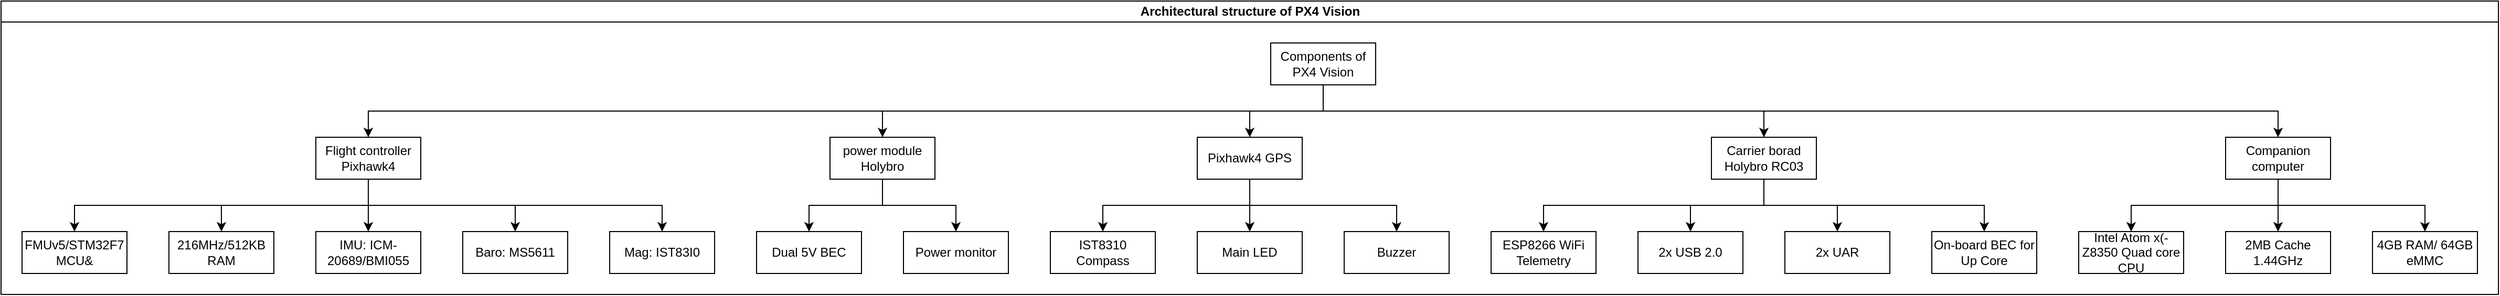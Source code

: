 <mxfile version="16.2.2" type="github">
  <diagram id="YKyQOGoXq14R0Jtugf9V" name="Page-1">
    <mxGraphModel dx="1186" dy="651" grid="1" gridSize="10" guides="1" tooltips="1" connect="1" arrows="1" fold="1" page="1" pageScale="1" pageWidth="827" pageHeight="1169" math="0" shadow="0">
      <root>
        <mxCell id="0" />
        <mxCell id="1" parent="0" />
        <mxCell id="l1xe1RYbUUbZskDPg_gc-3" value="Architectural structure of PX4 Vision" style="swimlane;html=1;startSize=20;horizontal=1;childLayout=treeLayout;horizontalTree=0;resizable=0;containerType=tree;" parent="1" vertex="1">
          <mxGeometry x="80" y="220" width="2380" height="280" as="geometry" />
        </mxCell>
        <mxCell id="l1xe1RYbUUbZskDPg_gc-4" value="Components of PX4 Vision " style="whiteSpace=wrap;html=1;" parent="l1xe1RYbUUbZskDPg_gc-3" vertex="1">
          <mxGeometry x="1210" y="40" width="100" height="40" as="geometry" />
        </mxCell>
        <mxCell id="l1xe1RYbUUbZskDPg_gc-5" value="Flight controller Pixhawk4" style="whiteSpace=wrap;html=1;" parent="l1xe1RYbUUbZskDPg_gc-3" vertex="1">
          <mxGeometry x="300" y="130" width="100" height="40" as="geometry" />
        </mxCell>
        <mxCell id="l1xe1RYbUUbZskDPg_gc-6" value="" style="edgeStyle=elbowEdgeStyle;elbow=vertical;html=1;rounded=0;" parent="l1xe1RYbUUbZskDPg_gc-3" source="l1xe1RYbUUbZskDPg_gc-4" target="l1xe1RYbUUbZskDPg_gc-5" edge="1">
          <mxGeometry relative="1" as="geometry" />
        </mxCell>
        <mxCell id="l1xe1RYbUUbZskDPg_gc-7" value="power module Holybro" style="whiteSpace=wrap;html=1;" parent="l1xe1RYbUUbZskDPg_gc-3" vertex="1">
          <mxGeometry x="790" y="130" width="100" height="40" as="geometry" />
        </mxCell>
        <mxCell id="l1xe1RYbUUbZskDPg_gc-8" value="" style="edgeStyle=elbowEdgeStyle;elbow=vertical;html=1;rounded=0;" parent="l1xe1RYbUUbZskDPg_gc-3" source="l1xe1RYbUUbZskDPg_gc-4" target="l1xe1RYbUUbZskDPg_gc-7" edge="1">
          <mxGeometry relative="1" as="geometry" />
        </mxCell>
        <mxCell id="l1xe1RYbUUbZskDPg_gc-9" value="" style="edgeStyle=elbowEdgeStyle;elbow=vertical;html=1;rounded=0;" parent="l1xe1RYbUUbZskDPg_gc-3" source="l1xe1RYbUUbZskDPg_gc-4" target="l1xe1RYbUUbZskDPg_gc-10" edge="1">
          <mxGeometry relative="1" as="geometry">
            <mxPoint x="-22424.6" y="320" as="sourcePoint" />
          </mxGeometry>
        </mxCell>
        <mxCell id="l1xe1RYbUUbZskDPg_gc-10" value="Pixhawk4 GPS" style="whiteSpace=wrap;html=1;" parent="l1xe1RYbUUbZskDPg_gc-3" vertex="1">
          <mxGeometry x="1140" y="130" width="100" height="40" as="geometry" />
        </mxCell>
        <mxCell id="l1xe1RYbUUbZskDPg_gc-11" value="" style="edgeStyle=elbowEdgeStyle;elbow=vertical;html=1;rounded=0;" parent="l1xe1RYbUUbZskDPg_gc-3" source="l1xe1RYbUUbZskDPg_gc-4" target="l1xe1RYbUUbZskDPg_gc-12" edge="1">
          <mxGeometry relative="1" as="geometry">
            <mxPoint x="-22284.6" y="320" as="sourcePoint" />
          </mxGeometry>
        </mxCell>
        <mxCell id="l1xe1RYbUUbZskDPg_gc-12" value="Carrier borad Holybro RC03" style="whiteSpace=wrap;html=1;" parent="l1xe1RYbUUbZskDPg_gc-3" vertex="1">
          <mxGeometry x="1630" y="130" width="100" height="40" as="geometry" />
        </mxCell>
        <mxCell id="l1xe1RYbUUbZskDPg_gc-13" value="" style="edgeStyle=elbowEdgeStyle;elbow=vertical;html=1;rounded=0;" parent="l1xe1RYbUUbZskDPg_gc-3" source="l1xe1RYbUUbZskDPg_gc-4" target="l1xe1RYbUUbZskDPg_gc-14" edge="1">
          <mxGeometry relative="1" as="geometry">
            <mxPoint x="-22074.6" y="320" as="sourcePoint" />
          </mxGeometry>
        </mxCell>
        <mxCell id="l1xe1RYbUUbZskDPg_gc-14" value="Companion computer" style="whiteSpace=wrap;html=1;" parent="l1xe1RYbUUbZskDPg_gc-3" vertex="1">
          <mxGeometry x="2120" y="130" width="100" height="40" as="geometry" />
        </mxCell>
        <mxCell id="l1xe1RYbUUbZskDPg_gc-15" value="" style="edgeStyle=elbowEdgeStyle;elbow=vertical;html=1;rounded=0;" parent="l1xe1RYbUUbZskDPg_gc-3" source="l1xe1RYbUUbZskDPg_gc-5" target="l1xe1RYbUUbZskDPg_gc-16" edge="1">
          <mxGeometry relative="1" as="geometry">
            <mxPoint x="-21634.6" y="300" as="sourcePoint" />
          </mxGeometry>
        </mxCell>
        <mxCell id="l1xe1RYbUUbZskDPg_gc-16" value="FMUv5/STM32F7 MCU&amp;amp;" style="whiteSpace=wrap;html=1;" parent="l1xe1RYbUUbZskDPg_gc-3" vertex="1">
          <mxGeometry x="20" y="220" width="100" height="40" as="geometry" />
        </mxCell>
        <mxCell id="l1xe1RYbUUbZskDPg_gc-17" value="" style="edgeStyle=elbowEdgeStyle;elbow=vertical;html=1;rounded=0;" parent="l1xe1RYbUUbZskDPg_gc-3" source="l1xe1RYbUUbZskDPg_gc-7" target="l1xe1RYbUUbZskDPg_gc-18" edge="1">
          <mxGeometry relative="1" as="geometry">
            <mxPoint x="-19530.6" y="300" as="sourcePoint" />
          </mxGeometry>
        </mxCell>
        <mxCell id="l1xe1RYbUUbZskDPg_gc-18" value="Dual 5V BEC" style="whiteSpace=wrap;html=1;" parent="l1xe1RYbUUbZskDPg_gc-3" vertex="1">
          <mxGeometry x="720" y="220" width="100" height="40" as="geometry" />
        </mxCell>
        <mxCell id="l1xe1RYbUUbZskDPg_gc-19" value="" style="edgeStyle=elbowEdgeStyle;elbow=vertical;html=1;rounded=0;" parent="l1xe1RYbUUbZskDPg_gc-3" source="l1xe1RYbUUbZskDPg_gc-10" target="l1xe1RYbUUbZskDPg_gc-20" edge="1">
          <mxGeometry relative="1" as="geometry">
            <mxPoint x="-17204.8" y="300" as="sourcePoint" />
          </mxGeometry>
        </mxCell>
        <mxCell id="l1xe1RYbUUbZskDPg_gc-20" value="IST8310 Compass" style="whiteSpace=wrap;html=1;" parent="l1xe1RYbUUbZskDPg_gc-3" vertex="1">
          <mxGeometry x="1000" y="220" width="100" height="40" as="geometry" />
        </mxCell>
        <mxCell id="l1xe1RYbUUbZskDPg_gc-21" value="" style="edgeStyle=elbowEdgeStyle;elbow=vertical;html=1;rounded=0;" parent="l1xe1RYbUUbZskDPg_gc-3" source="l1xe1RYbUUbZskDPg_gc-12" target="l1xe1RYbUUbZskDPg_gc-22" edge="1">
          <mxGeometry relative="1" as="geometry">
            <mxPoint x="-14577.8" y="300" as="sourcePoint" />
          </mxGeometry>
        </mxCell>
        <mxCell id="l1xe1RYbUUbZskDPg_gc-22" value="ESP8266 WiFi Telemetry" style="whiteSpace=wrap;html=1;" parent="l1xe1RYbUUbZskDPg_gc-3" vertex="1">
          <mxGeometry x="1420" y="220" width="100" height="40" as="geometry" />
        </mxCell>
        <mxCell id="l1xe1RYbUUbZskDPg_gc-23" value="" style="edgeStyle=elbowEdgeStyle;elbow=vertical;html=1;rounded=0;" parent="l1xe1RYbUUbZskDPg_gc-3" source="l1xe1RYbUUbZskDPg_gc-5" target="l1xe1RYbUUbZskDPg_gc-24" edge="1">
          <mxGeometry relative="1" as="geometry">
            <mxPoint x="-14295.8" y="390" as="sourcePoint" />
          </mxGeometry>
        </mxCell>
        <mxCell id="l1xe1RYbUUbZskDPg_gc-24" value="216MHz/512KB RAM" style="whiteSpace=wrap;html=1;" parent="l1xe1RYbUUbZskDPg_gc-3" vertex="1">
          <mxGeometry x="160" y="220" width="100" height="40" as="geometry" />
        </mxCell>
        <mxCell id="l1xe1RYbUUbZskDPg_gc-25" value="" style="edgeStyle=elbowEdgeStyle;elbow=vertical;html=1;rounded=0;" parent="l1xe1RYbUUbZskDPg_gc-3" source="l1xe1RYbUUbZskDPg_gc-5" target="l1xe1RYbUUbZskDPg_gc-26" edge="1">
          <mxGeometry relative="1" as="geometry">
            <mxPoint x="-13144" y="390" as="sourcePoint" />
          </mxGeometry>
        </mxCell>
        <mxCell id="l1xe1RYbUUbZskDPg_gc-26" value="IMU: ICM-20689/BMI055" style="whiteSpace=wrap;html=1;" parent="l1xe1RYbUUbZskDPg_gc-3" vertex="1">
          <mxGeometry x="300" y="220" width="100" height="40" as="geometry" />
        </mxCell>
        <mxCell id="l1xe1RYbUUbZskDPg_gc-27" value="" style="edgeStyle=elbowEdgeStyle;elbow=vertical;html=1;rounded=0;" parent="l1xe1RYbUUbZskDPg_gc-3" source="l1xe1RYbUUbZskDPg_gc-5" target="l1xe1RYbUUbZskDPg_gc-28" edge="1">
          <mxGeometry relative="1" as="geometry">
            <mxPoint x="-11978.8" y="390" as="sourcePoint" />
          </mxGeometry>
        </mxCell>
        <mxCell id="l1xe1RYbUUbZskDPg_gc-28" value="Baro: MS5611" style="whiteSpace=wrap;html=1;" parent="l1xe1RYbUUbZskDPg_gc-3" vertex="1">
          <mxGeometry x="440" y="220" width="100" height="40" as="geometry" />
        </mxCell>
        <mxCell id="l1xe1RYbUUbZskDPg_gc-29" value="" style="edgeStyle=elbowEdgeStyle;elbow=vertical;html=1;rounded=0;" parent="l1xe1RYbUUbZskDPg_gc-3" source="l1xe1RYbUUbZskDPg_gc-5" target="l1xe1RYbUUbZskDPg_gc-30" edge="1">
          <mxGeometry relative="1" as="geometry">
            <mxPoint x="-10706.6" y="390" as="sourcePoint" />
          </mxGeometry>
        </mxCell>
        <mxCell id="l1xe1RYbUUbZskDPg_gc-30" value="Mag: IST83I0" style="whiteSpace=wrap;html=1;" parent="l1xe1RYbUUbZskDPg_gc-3" vertex="1">
          <mxGeometry x="580" y="220" width="100" height="40" as="geometry" />
        </mxCell>
        <mxCell id="l1xe1RYbUUbZskDPg_gc-31" value="" style="edgeStyle=elbowEdgeStyle;elbow=vertical;html=1;rounded=0;" parent="l1xe1RYbUUbZskDPg_gc-3" source="l1xe1RYbUUbZskDPg_gc-7" target="l1xe1RYbUUbZskDPg_gc-32" edge="1">
          <mxGeometry relative="1" as="geometry">
            <mxPoint x="-8794" y="390" as="sourcePoint" />
          </mxGeometry>
        </mxCell>
        <mxCell id="l1xe1RYbUUbZskDPg_gc-32" value="Power monitor" style="whiteSpace=wrap;html=1;" parent="l1xe1RYbUUbZskDPg_gc-3" vertex="1">
          <mxGeometry x="860" y="220" width="100" height="40" as="geometry" />
        </mxCell>
        <mxCell id="l1xe1RYbUUbZskDPg_gc-33" value="" style="edgeStyle=elbowEdgeStyle;elbow=vertical;html=1;rounded=0;" parent="l1xe1RYbUUbZskDPg_gc-3" source="l1xe1RYbUUbZskDPg_gc-10" target="l1xe1RYbUUbZskDPg_gc-34" edge="1">
          <mxGeometry relative="1" as="geometry">
            <mxPoint x="-7440" y="390" as="sourcePoint" />
          </mxGeometry>
        </mxCell>
        <mxCell id="l1xe1RYbUUbZskDPg_gc-34" value="Main LED" style="whiteSpace=wrap;html=1;" parent="l1xe1RYbUUbZskDPg_gc-3" vertex="1">
          <mxGeometry x="1140" y="220" width="100" height="40" as="geometry" />
        </mxCell>
        <mxCell id="l1xe1RYbUUbZskDPg_gc-35" value="" style="edgeStyle=elbowEdgeStyle;elbow=vertical;html=1;rounded=0;" parent="l1xe1RYbUUbZskDPg_gc-3" source="l1xe1RYbUUbZskDPg_gc-10" target="l1xe1RYbUUbZskDPg_gc-36" edge="1">
          <mxGeometry relative="1" as="geometry">
            <mxPoint x="-6359" y="390" as="sourcePoint" />
          </mxGeometry>
        </mxCell>
        <mxCell id="l1xe1RYbUUbZskDPg_gc-36" value="Buzzer" style="whiteSpace=wrap;html=1;" parent="l1xe1RYbUUbZskDPg_gc-3" vertex="1">
          <mxGeometry x="1280" y="220" width="100" height="40" as="geometry" />
        </mxCell>
        <mxCell id="l1xe1RYbUUbZskDPg_gc-37" value="" style="edgeStyle=elbowEdgeStyle;elbow=vertical;html=1;rounded=0;" parent="l1xe1RYbUUbZskDPg_gc-3" source="l1xe1RYbUUbZskDPg_gc-12" target="l1xe1RYbUUbZskDPg_gc-38" edge="1">
          <mxGeometry relative="1" as="geometry">
            <mxPoint x="-5040" y="390" as="sourcePoint" />
          </mxGeometry>
        </mxCell>
        <mxCell id="l1xe1RYbUUbZskDPg_gc-38" value="2x USB 2.0" style="whiteSpace=wrap;html=1;" parent="l1xe1RYbUUbZskDPg_gc-3" vertex="1">
          <mxGeometry x="1560" y="220" width="100" height="40" as="geometry" />
        </mxCell>
        <mxCell id="l1xe1RYbUUbZskDPg_gc-39" value="" style="edgeStyle=elbowEdgeStyle;elbow=vertical;html=1;rounded=0;" parent="l1xe1RYbUUbZskDPg_gc-3" source="l1xe1RYbUUbZskDPg_gc-12" target="l1xe1RYbUUbZskDPg_gc-40" edge="1">
          <mxGeometry relative="1" as="geometry">
            <mxPoint x="-3987" y="390" as="sourcePoint" />
          </mxGeometry>
        </mxCell>
        <mxCell id="l1xe1RYbUUbZskDPg_gc-40" value="2x UAR " style="whiteSpace=wrap;html=1;" parent="l1xe1RYbUUbZskDPg_gc-3" vertex="1">
          <mxGeometry x="1700" y="220" width="100" height="40" as="geometry" />
        </mxCell>
        <mxCell id="l1xe1RYbUUbZskDPg_gc-41" value="" style="edgeStyle=elbowEdgeStyle;elbow=vertical;html=1;rounded=0;" parent="l1xe1RYbUUbZskDPg_gc-3" source="l1xe1RYbUUbZskDPg_gc-12" target="l1xe1RYbUUbZskDPg_gc-42" edge="1">
          <mxGeometry relative="1" as="geometry">
            <mxPoint x="-2871" y="390" as="sourcePoint" />
          </mxGeometry>
        </mxCell>
        <mxCell id="l1xe1RYbUUbZskDPg_gc-42" value="On-board BEC for Up Core" style="whiteSpace=wrap;html=1;" parent="l1xe1RYbUUbZskDPg_gc-3" vertex="1">
          <mxGeometry x="1840" y="220" width="100" height="40" as="geometry" />
        </mxCell>
        <mxCell id="l1xe1RYbUUbZskDPg_gc-43" value="" style="edgeStyle=elbowEdgeStyle;elbow=vertical;html=1;rounded=0;" parent="l1xe1RYbUUbZskDPg_gc-3" source="l1xe1RYbUUbZskDPg_gc-14" target="l1xe1RYbUUbZskDPg_gc-44" edge="1">
          <mxGeometry relative="1" as="geometry">
            <mxPoint x="-2134" y="300" as="sourcePoint" />
          </mxGeometry>
        </mxCell>
        <mxCell id="l1xe1RYbUUbZskDPg_gc-44" value="Intel Atom x(-Z8350 Quad core CPU" style="whiteSpace=wrap;html=1;" parent="l1xe1RYbUUbZskDPg_gc-3" vertex="1">
          <mxGeometry x="1980" y="220" width="100" height="40" as="geometry" />
        </mxCell>
        <mxCell id="l1xe1RYbUUbZskDPg_gc-45" value="" style="edgeStyle=elbowEdgeStyle;elbow=vertical;html=1;rounded=0;" parent="l1xe1RYbUUbZskDPg_gc-3" source="l1xe1RYbUUbZskDPg_gc-14" target="l1xe1RYbUUbZskDPg_gc-46" edge="1">
          <mxGeometry relative="1" as="geometry">
            <mxPoint x="-170" y="390" as="sourcePoint" />
          </mxGeometry>
        </mxCell>
        <mxCell id="l1xe1RYbUUbZskDPg_gc-46" value="2MB Cache 1.44GHz" style="whiteSpace=wrap;html=1;" parent="l1xe1RYbUUbZskDPg_gc-3" vertex="1">
          <mxGeometry x="2120" y="220" width="100" height="40" as="geometry" />
        </mxCell>
        <mxCell id="l1xe1RYbUUbZskDPg_gc-47" value="" style="edgeStyle=elbowEdgeStyle;elbow=vertical;html=1;rounded=0;" parent="l1xe1RYbUUbZskDPg_gc-3" source="l1xe1RYbUUbZskDPg_gc-14" target="l1xe1RYbUUbZskDPg_gc-48" edge="1">
          <mxGeometry relative="1" as="geometry">
            <mxPoint x="1023" y="390" as="sourcePoint" />
          </mxGeometry>
        </mxCell>
        <mxCell id="l1xe1RYbUUbZskDPg_gc-48" value="4GB RAM/ 64GB eMMC" style="whiteSpace=wrap;html=1;" parent="l1xe1RYbUUbZskDPg_gc-3" vertex="1">
          <mxGeometry x="2260" y="220" width="100" height="40" as="geometry" />
        </mxCell>
      </root>
    </mxGraphModel>
  </diagram>
</mxfile>
